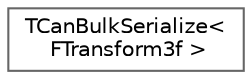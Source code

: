 digraph "Graphical Class Hierarchy"
{
 // INTERACTIVE_SVG=YES
 // LATEX_PDF_SIZE
  bgcolor="transparent";
  edge [fontname=Helvetica,fontsize=10,labelfontname=Helvetica,labelfontsize=10];
  node [fontname=Helvetica,fontsize=10,shape=box,height=0.2,width=0.4];
  rankdir="LR";
  Node0 [id="Node000000",label="TCanBulkSerialize\<\l FTransform3f \>",height=0.2,width=0.4,color="grey40", fillcolor="white", style="filled",URL="$dc/d35/structTCanBulkSerialize_3_01FTransform3f_01_4.html",tooltip=" "];
}
